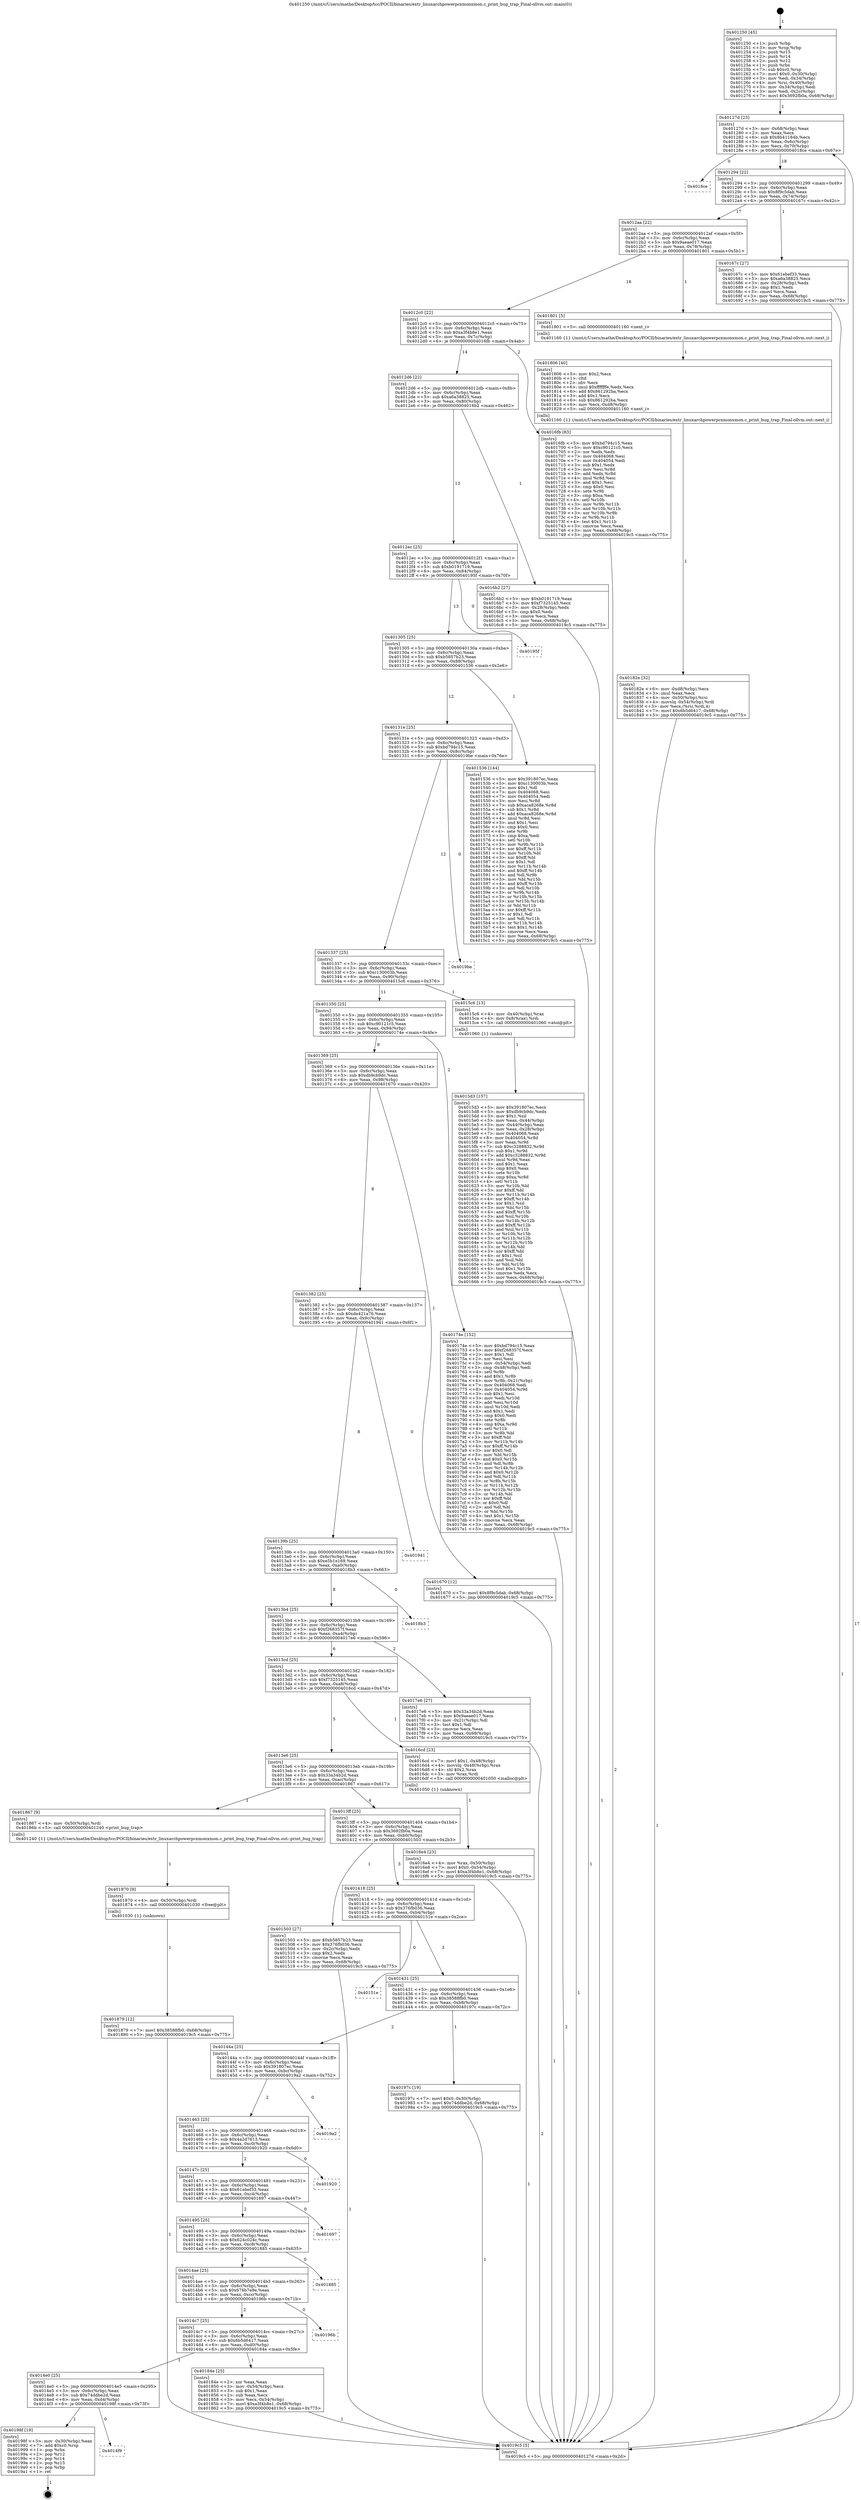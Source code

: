 digraph "0x401250" {
  label = "0x401250 (/mnt/c/Users/mathe/Desktop/tcc/POCII/binaries/extr_linuxarchpowerpcxmonxmon.c_print_bug_trap_Final-ollvm.out::main(0))"
  labelloc = "t"
  node[shape=record]

  Entry [label="",width=0.3,height=0.3,shape=circle,fillcolor=black,style=filled]
  "0x40127d" [label="{
     0x40127d [23]\l
     | [instrs]\l
     &nbsp;&nbsp;0x40127d \<+3\>: mov -0x68(%rbp),%eax\l
     &nbsp;&nbsp;0x401280 \<+2\>: mov %eax,%ecx\l
     &nbsp;&nbsp;0x401282 \<+6\>: sub $0x8b41184b,%ecx\l
     &nbsp;&nbsp;0x401288 \<+3\>: mov %eax,-0x6c(%rbp)\l
     &nbsp;&nbsp;0x40128b \<+3\>: mov %ecx,-0x70(%rbp)\l
     &nbsp;&nbsp;0x40128e \<+6\>: je 00000000004018ce \<main+0x67e\>\l
  }"]
  "0x4018ce" [label="{
     0x4018ce\l
  }", style=dashed]
  "0x401294" [label="{
     0x401294 [22]\l
     | [instrs]\l
     &nbsp;&nbsp;0x401294 \<+5\>: jmp 0000000000401299 \<main+0x49\>\l
     &nbsp;&nbsp;0x401299 \<+3\>: mov -0x6c(%rbp),%eax\l
     &nbsp;&nbsp;0x40129c \<+5\>: sub $0x8f9c5dab,%eax\l
     &nbsp;&nbsp;0x4012a1 \<+3\>: mov %eax,-0x74(%rbp)\l
     &nbsp;&nbsp;0x4012a4 \<+6\>: je 000000000040167c \<main+0x42c\>\l
  }"]
  Exit [label="",width=0.3,height=0.3,shape=circle,fillcolor=black,style=filled,peripheries=2]
  "0x40167c" [label="{
     0x40167c [27]\l
     | [instrs]\l
     &nbsp;&nbsp;0x40167c \<+5\>: mov $0x61ebef33,%eax\l
     &nbsp;&nbsp;0x401681 \<+5\>: mov $0xa6a38825,%ecx\l
     &nbsp;&nbsp;0x401686 \<+3\>: mov -0x28(%rbp),%edx\l
     &nbsp;&nbsp;0x401689 \<+3\>: cmp $0x1,%edx\l
     &nbsp;&nbsp;0x40168c \<+3\>: cmovl %ecx,%eax\l
     &nbsp;&nbsp;0x40168f \<+3\>: mov %eax,-0x68(%rbp)\l
     &nbsp;&nbsp;0x401692 \<+5\>: jmp 00000000004019c5 \<main+0x775\>\l
  }"]
  "0x4012aa" [label="{
     0x4012aa [22]\l
     | [instrs]\l
     &nbsp;&nbsp;0x4012aa \<+5\>: jmp 00000000004012af \<main+0x5f\>\l
     &nbsp;&nbsp;0x4012af \<+3\>: mov -0x6c(%rbp),%eax\l
     &nbsp;&nbsp;0x4012b2 \<+5\>: sub $0x9aeae017,%eax\l
     &nbsp;&nbsp;0x4012b7 \<+3\>: mov %eax,-0x78(%rbp)\l
     &nbsp;&nbsp;0x4012ba \<+6\>: je 0000000000401801 \<main+0x5b1\>\l
  }"]
  "0x4014f9" [label="{
     0x4014f9\l
  }", style=dashed]
  "0x401801" [label="{
     0x401801 [5]\l
     | [instrs]\l
     &nbsp;&nbsp;0x401801 \<+5\>: call 0000000000401160 \<next_i\>\l
     | [calls]\l
     &nbsp;&nbsp;0x401160 \{1\} (/mnt/c/Users/mathe/Desktop/tcc/POCII/binaries/extr_linuxarchpowerpcxmonxmon.c_print_bug_trap_Final-ollvm.out::next_i)\l
  }"]
  "0x4012c0" [label="{
     0x4012c0 [22]\l
     | [instrs]\l
     &nbsp;&nbsp;0x4012c0 \<+5\>: jmp 00000000004012c5 \<main+0x75\>\l
     &nbsp;&nbsp;0x4012c5 \<+3\>: mov -0x6c(%rbp),%eax\l
     &nbsp;&nbsp;0x4012c8 \<+5\>: sub $0xa3f4b8e1,%eax\l
     &nbsp;&nbsp;0x4012cd \<+3\>: mov %eax,-0x7c(%rbp)\l
     &nbsp;&nbsp;0x4012d0 \<+6\>: je 00000000004016fb \<main+0x4ab\>\l
  }"]
  "0x40198f" [label="{
     0x40198f [19]\l
     | [instrs]\l
     &nbsp;&nbsp;0x40198f \<+3\>: mov -0x30(%rbp),%eax\l
     &nbsp;&nbsp;0x401992 \<+7\>: add $0xc0,%rsp\l
     &nbsp;&nbsp;0x401999 \<+1\>: pop %rbx\l
     &nbsp;&nbsp;0x40199a \<+2\>: pop %r12\l
     &nbsp;&nbsp;0x40199c \<+2\>: pop %r14\l
     &nbsp;&nbsp;0x40199e \<+2\>: pop %r15\l
     &nbsp;&nbsp;0x4019a0 \<+1\>: pop %rbp\l
     &nbsp;&nbsp;0x4019a1 \<+1\>: ret\l
  }"]
  "0x4016fb" [label="{
     0x4016fb [83]\l
     | [instrs]\l
     &nbsp;&nbsp;0x4016fb \<+5\>: mov $0xbd794c15,%eax\l
     &nbsp;&nbsp;0x401700 \<+5\>: mov $0xc90121c5,%ecx\l
     &nbsp;&nbsp;0x401705 \<+2\>: xor %edx,%edx\l
     &nbsp;&nbsp;0x401707 \<+7\>: mov 0x404068,%esi\l
     &nbsp;&nbsp;0x40170e \<+7\>: mov 0x404054,%edi\l
     &nbsp;&nbsp;0x401715 \<+3\>: sub $0x1,%edx\l
     &nbsp;&nbsp;0x401718 \<+3\>: mov %esi,%r8d\l
     &nbsp;&nbsp;0x40171b \<+3\>: add %edx,%r8d\l
     &nbsp;&nbsp;0x40171e \<+4\>: imul %r8d,%esi\l
     &nbsp;&nbsp;0x401722 \<+3\>: and $0x1,%esi\l
     &nbsp;&nbsp;0x401725 \<+3\>: cmp $0x0,%esi\l
     &nbsp;&nbsp;0x401728 \<+4\>: sete %r9b\l
     &nbsp;&nbsp;0x40172c \<+3\>: cmp $0xa,%edi\l
     &nbsp;&nbsp;0x40172f \<+4\>: setl %r10b\l
     &nbsp;&nbsp;0x401733 \<+3\>: mov %r9b,%r11b\l
     &nbsp;&nbsp;0x401736 \<+3\>: and %r10b,%r11b\l
     &nbsp;&nbsp;0x401739 \<+3\>: xor %r10b,%r9b\l
     &nbsp;&nbsp;0x40173c \<+3\>: or %r9b,%r11b\l
     &nbsp;&nbsp;0x40173f \<+4\>: test $0x1,%r11b\l
     &nbsp;&nbsp;0x401743 \<+3\>: cmovne %ecx,%eax\l
     &nbsp;&nbsp;0x401746 \<+3\>: mov %eax,-0x68(%rbp)\l
     &nbsp;&nbsp;0x401749 \<+5\>: jmp 00000000004019c5 \<main+0x775\>\l
  }"]
  "0x4012d6" [label="{
     0x4012d6 [22]\l
     | [instrs]\l
     &nbsp;&nbsp;0x4012d6 \<+5\>: jmp 00000000004012db \<main+0x8b\>\l
     &nbsp;&nbsp;0x4012db \<+3\>: mov -0x6c(%rbp),%eax\l
     &nbsp;&nbsp;0x4012de \<+5\>: sub $0xa6a38825,%eax\l
     &nbsp;&nbsp;0x4012e3 \<+3\>: mov %eax,-0x80(%rbp)\l
     &nbsp;&nbsp;0x4012e6 \<+6\>: je 00000000004016b2 \<main+0x462\>\l
  }"]
  "0x401879" [label="{
     0x401879 [12]\l
     | [instrs]\l
     &nbsp;&nbsp;0x401879 \<+7\>: movl $0x38588fb0,-0x68(%rbp)\l
     &nbsp;&nbsp;0x401880 \<+5\>: jmp 00000000004019c5 \<main+0x775\>\l
  }"]
  "0x4016b2" [label="{
     0x4016b2 [27]\l
     | [instrs]\l
     &nbsp;&nbsp;0x4016b2 \<+5\>: mov $0xb0191719,%eax\l
     &nbsp;&nbsp;0x4016b7 \<+5\>: mov $0xf7325145,%ecx\l
     &nbsp;&nbsp;0x4016bc \<+3\>: mov -0x28(%rbp),%edx\l
     &nbsp;&nbsp;0x4016bf \<+3\>: cmp $0x0,%edx\l
     &nbsp;&nbsp;0x4016c2 \<+3\>: cmove %ecx,%eax\l
     &nbsp;&nbsp;0x4016c5 \<+3\>: mov %eax,-0x68(%rbp)\l
     &nbsp;&nbsp;0x4016c8 \<+5\>: jmp 00000000004019c5 \<main+0x775\>\l
  }"]
  "0x4012ec" [label="{
     0x4012ec [25]\l
     | [instrs]\l
     &nbsp;&nbsp;0x4012ec \<+5\>: jmp 00000000004012f1 \<main+0xa1\>\l
     &nbsp;&nbsp;0x4012f1 \<+3\>: mov -0x6c(%rbp),%eax\l
     &nbsp;&nbsp;0x4012f4 \<+5\>: sub $0xb0191719,%eax\l
     &nbsp;&nbsp;0x4012f9 \<+6\>: mov %eax,-0x84(%rbp)\l
     &nbsp;&nbsp;0x4012ff \<+6\>: je 000000000040195f \<main+0x70f\>\l
  }"]
  "0x401870" [label="{
     0x401870 [9]\l
     | [instrs]\l
     &nbsp;&nbsp;0x401870 \<+4\>: mov -0x50(%rbp),%rdi\l
     &nbsp;&nbsp;0x401874 \<+5\>: call 0000000000401030 \<free@plt\>\l
     | [calls]\l
     &nbsp;&nbsp;0x401030 \{1\} (unknown)\l
  }"]
  "0x40195f" [label="{
     0x40195f\l
  }", style=dashed]
  "0x401305" [label="{
     0x401305 [25]\l
     | [instrs]\l
     &nbsp;&nbsp;0x401305 \<+5\>: jmp 000000000040130a \<main+0xba\>\l
     &nbsp;&nbsp;0x40130a \<+3\>: mov -0x6c(%rbp),%eax\l
     &nbsp;&nbsp;0x40130d \<+5\>: sub $0xb5857b23,%eax\l
     &nbsp;&nbsp;0x401312 \<+6\>: mov %eax,-0x88(%rbp)\l
     &nbsp;&nbsp;0x401318 \<+6\>: je 0000000000401536 \<main+0x2e6\>\l
  }"]
  "0x4014e0" [label="{
     0x4014e0 [25]\l
     | [instrs]\l
     &nbsp;&nbsp;0x4014e0 \<+5\>: jmp 00000000004014e5 \<main+0x295\>\l
     &nbsp;&nbsp;0x4014e5 \<+3\>: mov -0x6c(%rbp),%eax\l
     &nbsp;&nbsp;0x4014e8 \<+5\>: sub $0x74ddbe2d,%eax\l
     &nbsp;&nbsp;0x4014ed \<+6\>: mov %eax,-0xd4(%rbp)\l
     &nbsp;&nbsp;0x4014f3 \<+6\>: je 000000000040198f \<main+0x73f\>\l
  }"]
  "0x401536" [label="{
     0x401536 [144]\l
     | [instrs]\l
     &nbsp;&nbsp;0x401536 \<+5\>: mov $0x391807ec,%eax\l
     &nbsp;&nbsp;0x40153b \<+5\>: mov $0xc130003b,%ecx\l
     &nbsp;&nbsp;0x401540 \<+2\>: mov $0x1,%dl\l
     &nbsp;&nbsp;0x401542 \<+7\>: mov 0x404068,%esi\l
     &nbsp;&nbsp;0x401549 \<+7\>: mov 0x404054,%edi\l
     &nbsp;&nbsp;0x401550 \<+3\>: mov %esi,%r8d\l
     &nbsp;&nbsp;0x401553 \<+7\>: sub $0xaca8268e,%r8d\l
     &nbsp;&nbsp;0x40155a \<+4\>: sub $0x1,%r8d\l
     &nbsp;&nbsp;0x40155e \<+7\>: add $0xaca8268e,%r8d\l
     &nbsp;&nbsp;0x401565 \<+4\>: imul %r8d,%esi\l
     &nbsp;&nbsp;0x401569 \<+3\>: and $0x1,%esi\l
     &nbsp;&nbsp;0x40156c \<+3\>: cmp $0x0,%esi\l
     &nbsp;&nbsp;0x40156f \<+4\>: sete %r9b\l
     &nbsp;&nbsp;0x401573 \<+3\>: cmp $0xa,%edi\l
     &nbsp;&nbsp;0x401576 \<+4\>: setl %r10b\l
     &nbsp;&nbsp;0x40157a \<+3\>: mov %r9b,%r11b\l
     &nbsp;&nbsp;0x40157d \<+4\>: xor $0xff,%r11b\l
     &nbsp;&nbsp;0x401581 \<+3\>: mov %r10b,%bl\l
     &nbsp;&nbsp;0x401584 \<+3\>: xor $0xff,%bl\l
     &nbsp;&nbsp;0x401587 \<+3\>: xor $0x1,%dl\l
     &nbsp;&nbsp;0x40158a \<+3\>: mov %r11b,%r14b\l
     &nbsp;&nbsp;0x40158d \<+4\>: and $0xff,%r14b\l
     &nbsp;&nbsp;0x401591 \<+3\>: and %dl,%r9b\l
     &nbsp;&nbsp;0x401594 \<+3\>: mov %bl,%r15b\l
     &nbsp;&nbsp;0x401597 \<+4\>: and $0xff,%r15b\l
     &nbsp;&nbsp;0x40159b \<+3\>: and %dl,%r10b\l
     &nbsp;&nbsp;0x40159e \<+3\>: or %r9b,%r14b\l
     &nbsp;&nbsp;0x4015a1 \<+3\>: or %r10b,%r15b\l
     &nbsp;&nbsp;0x4015a4 \<+3\>: xor %r15b,%r14b\l
     &nbsp;&nbsp;0x4015a7 \<+3\>: or %bl,%r11b\l
     &nbsp;&nbsp;0x4015aa \<+4\>: xor $0xff,%r11b\l
     &nbsp;&nbsp;0x4015ae \<+3\>: or $0x1,%dl\l
     &nbsp;&nbsp;0x4015b1 \<+3\>: and %dl,%r11b\l
     &nbsp;&nbsp;0x4015b4 \<+3\>: or %r11b,%r14b\l
     &nbsp;&nbsp;0x4015b7 \<+4\>: test $0x1,%r14b\l
     &nbsp;&nbsp;0x4015bb \<+3\>: cmovne %ecx,%eax\l
     &nbsp;&nbsp;0x4015be \<+3\>: mov %eax,-0x68(%rbp)\l
     &nbsp;&nbsp;0x4015c1 \<+5\>: jmp 00000000004019c5 \<main+0x775\>\l
  }"]
  "0x40131e" [label="{
     0x40131e [25]\l
     | [instrs]\l
     &nbsp;&nbsp;0x40131e \<+5\>: jmp 0000000000401323 \<main+0xd3\>\l
     &nbsp;&nbsp;0x401323 \<+3\>: mov -0x6c(%rbp),%eax\l
     &nbsp;&nbsp;0x401326 \<+5\>: sub $0xbd794c15,%eax\l
     &nbsp;&nbsp;0x40132b \<+6\>: mov %eax,-0x8c(%rbp)\l
     &nbsp;&nbsp;0x401331 \<+6\>: je 00000000004019be \<main+0x76e\>\l
  }"]
  "0x40184e" [label="{
     0x40184e [25]\l
     | [instrs]\l
     &nbsp;&nbsp;0x40184e \<+2\>: xor %eax,%eax\l
     &nbsp;&nbsp;0x401850 \<+3\>: mov -0x54(%rbp),%ecx\l
     &nbsp;&nbsp;0x401853 \<+3\>: sub $0x1,%eax\l
     &nbsp;&nbsp;0x401856 \<+2\>: sub %eax,%ecx\l
     &nbsp;&nbsp;0x401858 \<+3\>: mov %ecx,-0x54(%rbp)\l
     &nbsp;&nbsp;0x40185b \<+7\>: movl $0xa3f4b8e1,-0x68(%rbp)\l
     &nbsp;&nbsp;0x401862 \<+5\>: jmp 00000000004019c5 \<main+0x775\>\l
  }"]
  "0x4019be" [label="{
     0x4019be\l
  }", style=dashed]
  "0x401337" [label="{
     0x401337 [25]\l
     | [instrs]\l
     &nbsp;&nbsp;0x401337 \<+5\>: jmp 000000000040133c \<main+0xec\>\l
     &nbsp;&nbsp;0x40133c \<+3\>: mov -0x6c(%rbp),%eax\l
     &nbsp;&nbsp;0x40133f \<+5\>: sub $0xc130003b,%eax\l
     &nbsp;&nbsp;0x401344 \<+6\>: mov %eax,-0x90(%rbp)\l
     &nbsp;&nbsp;0x40134a \<+6\>: je 00000000004015c6 \<main+0x376\>\l
  }"]
  "0x4014c7" [label="{
     0x4014c7 [25]\l
     | [instrs]\l
     &nbsp;&nbsp;0x4014c7 \<+5\>: jmp 00000000004014cc \<main+0x27c\>\l
     &nbsp;&nbsp;0x4014cc \<+3\>: mov -0x6c(%rbp),%eax\l
     &nbsp;&nbsp;0x4014cf \<+5\>: sub $0x6b5d6417,%eax\l
     &nbsp;&nbsp;0x4014d4 \<+6\>: mov %eax,-0xd0(%rbp)\l
     &nbsp;&nbsp;0x4014da \<+6\>: je 000000000040184e \<main+0x5fe\>\l
  }"]
  "0x4015c6" [label="{
     0x4015c6 [13]\l
     | [instrs]\l
     &nbsp;&nbsp;0x4015c6 \<+4\>: mov -0x40(%rbp),%rax\l
     &nbsp;&nbsp;0x4015ca \<+4\>: mov 0x8(%rax),%rdi\l
     &nbsp;&nbsp;0x4015ce \<+5\>: call 0000000000401060 \<atoi@plt\>\l
     | [calls]\l
     &nbsp;&nbsp;0x401060 \{1\} (unknown)\l
  }"]
  "0x401350" [label="{
     0x401350 [25]\l
     | [instrs]\l
     &nbsp;&nbsp;0x401350 \<+5\>: jmp 0000000000401355 \<main+0x105\>\l
     &nbsp;&nbsp;0x401355 \<+3\>: mov -0x6c(%rbp),%eax\l
     &nbsp;&nbsp;0x401358 \<+5\>: sub $0xc90121c5,%eax\l
     &nbsp;&nbsp;0x40135d \<+6\>: mov %eax,-0x94(%rbp)\l
     &nbsp;&nbsp;0x401363 \<+6\>: je 000000000040174e \<main+0x4fe\>\l
  }"]
  "0x40196b" [label="{
     0x40196b\l
  }", style=dashed]
  "0x40174e" [label="{
     0x40174e [152]\l
     | [instrs]\l
     &nbsp;&nbsp;0x40174e \<+5\>: mov $0xbd794c15,%eax\l
     &nbsp;&nbsp;0x401753 \<+5\>: mov $0xf268357f,%ecx\l
     &nbsp;&nbsp;0x401758 \<+2\>: mov $0x1,%dl\l
     &nbsp;&nbsp;0x40175a \<+2\>: xor %esi,%esi\l
     &nbsp;&nbsp;0x40175c \<+3\>: mov -0x54(%rbp),%edi\l
     &nbsp;&nbsp;0x40175f \<+3\>: cmp -0x48(%rbp),%edi\l
     &nbsp;&nbsp;0x401762 \<+4\>: setl %r8b\l
     &nbsp;&nbsp;0x401766 \<+4\>: and $0x1,%r8b\l
     &nbsp;&nbsp;0x40176a \<+4\>: mov %r8b,-0x21(%rbp)\l
     &nbsp;&nbsp;0x40176e \<+7\>: mov 0x404068,%edi\l
     &nbsp;&nbsp;0x401775 \<+8\>: mov 0x404054,%r9d\l
     &nbsp;&nbsp;0x40177d \<+3\>: sub $0x1,%esi\l
     &nbsp;&nbsp;0x401780 \<+3\>: mov %edi,%r10d\l
     &nbsp;&nbsp;0x401783 \<+3\>: add %esi,%r10d\l
     &nbsp;&nbsp;0x401786 \<+4\>: imul %r10d,%edi\l
     &nbsp;&nbsp;0x40178a \<+3\>: and $0x1,%edi\l
     &nbsp;&nbsp;0x40178d \<+3\>: cmp $0x0,%edi\l
     &nbsp;&nbsp;0x401790 \<+4\>: sete %r8b\l
     &nbsp;&nbsp;0x401794 \<+4\>: cmp $0xa,%r9d\l
     &nbsp;&nbsp;0x401798 \<+4\>: setl %r11b\l
     &nbsp;&nbsp;0x40179c \<+3\>: mov %r8b,%bl\l
     &nbsp;&nbsp;0x40179f \<+3\>: xor $0xff,%bl\l
     &nbsp;&nbsp;0x4017a2 \<+3\>: mov %r11b,%r14b\l
     &nbsp;&nbsp;0x4017a5 \<+4\>: xor $0xff,%r14b\l
     &nbsp;&nbsp;0x4017a9 \<+3\>: xor $0x0,%dl\l
     &nbsp;&nbsp;0x4017ac \<+3\>: mov %bl,%r15b\l
     &nbsp;&nbsp;0x4017af \<+4\>: and $0x0,%r15b\l
     &nbsp;&nbsp;0x4017b3 \<+3\>: and %dl,%r8b\l
     &nbsp;&nbsp;0x4017b6 \<+3\>: mov %r14b,%r12b\l
     &nbsp;&nbsp;0x4017b9 \<+4\>: and $0x0,%r12b\l
     &nbsp;&nbsp;0x4017bd \<+3\>: and %dl,%r11b\l
     &nbsp;&nbsp;0x4017c0 \<+3\>: or %r8b,%r15b\l
     &nbsp;&nbsp;0x4017c3 \<+3\>: or %r11b,%r12b\l
     &nbsp;&nbsp;0x4017c6 \<+3\>: xor %r12b,%r15b\l
     &nbsp;&nbsp;0x4017c9 \<+3\>: or %r14b,%bl\l
     &nbsp;&nbsp;0x4017cc \<+3\>: xor $0xff,%bl\l
     &nbsp;&nbsp;0x4017cf \<+3\>: or $0x0,%dl\l
     &nbsp;&nbsp;0x4017d2 \<+2\>: and %dl,%bl\l
     &nbsp;&nbsp;0x4017d4 \<+3\>: or %bl,%r15b\l
     &nbsp;&nbsp;0x4017d7 \<+4\>: test $0x1,%r15b\l
     &nbsp;&nbsp;0x4017db \<+3\>: cmovne %ecx,%eax\l
     &nbsp;&nbsp;0x4017de \<+3\>: mov %eax,-0x68(%rbp)\l
     &nbsp;&nbsp;0x4017e1 \<+5\>: jmp 00000000004019c5 \<main+0x775\>\l
  }"]
  "0x401369" [label="{
     0x401369 [25]\l
     | [instrs]\l
     &nbsp;&nbsp;0x401369 \<+5\>: jmp 000000000040136e \<main+0x11e\>\l
     &nbsp;&nbsp;0x40136e \<+3\>: mov -0x6c(%rbp),%eax\l
     &nbsp;&nbsp;0x401371 \<+5\>: sub $0xdb9cb9dc,%eax\l
     &nbsp;&nbsp;0x401376 \<+6\>: mov %eax,-0x98(%rbp)\l
     &nbsp;&nbsp;0x40137c \<+6\>: je 0000000000401670 \<main+0x420\>\l
  }"]
  "0x4014ae" [label="{
     0x4014ae [25]\l
     | [instrs]\l
     &nbsp;&nbsp;0x4014ae \<+5\>: jmp 00000000004014b3 \<main+0x263\>\l
     &nbsp;&nbsp;0x4014b3 \<+3\>: mov -0x6c(%rbp),%eax\l
     &nbsp;&nbsp;0x4014b6 \<+5\>: sub $0x676b7e9e,%eax\l
     &nbsp;&nbsp;0x4014bb \<+6\>: mov %eax,-0xcc(%rbp)\l
     &nbsp;&nbsp;0x4014c1 \<+6\>: je 000000000040196b \<main+0x71b\>\l
  }"]
  "0x401670" [label="{
     0x401670 [12]\l
     | [instrs]\l
     &nbsp;&nbsp;0x401670 \<+7\>: movl $0x8f9c5dab,-0x68(%rbp)\l
     &nbsp;&nbsp;0x401677 \<+5\>: jmp 00000000004019c5 \<main+0x775\>\l
  }"]
  "0x401382" [label="{
     0x401382 [25]\l
     | [instrs]\l
     &nbsp;&nbsp;0x401382 \<+5\>: jmp 0000000000401387 \<main+0x137\>\l
     &nbsp;&nbsp;0x401387 \<+3\>: mov -0x6c(%rbp),%eax\l
     &nbsp;&nbsp;0x40138a \<+5\>: sub $0xde421a76,%eax\l
     &nbsp;&nbsp;0x40138f \<+6\>: mov %eax,-0x9c(%rbp)\l
     &nbsp;&nbsp;0x401395 \<+6\>: je 0000000000401941 \<main+0x6f1\>\l
  }"]
  "0x401885" [label="{
     0x401885\l
  }", style=dashed]
  "0x401941" [label="{
     0x401941\l
  }", style=dashed]
  "0x40139b" [label="{
     0x40139b [25]\l
     | [instrs]\l
     &nbsp;&nbsp;0x40139b \<+5\>: jmp 00000000004013a0 \<main+0x150\>\l
     &nbsp;&nbsp;0x4013a0 \<+3\>: mov -0x6c(%rbp),%eax\l
     &nbsp;&nbsp;0x4013a3 \<+5\>: sub $0xe5b1e169,%eax\l
     &nbsp;&nbsp;0x4013a8 \<+6\>: mov %eax,-0xa0(%rbp)\l
     &nbsp;&nbsp;0x4013ae \<+6\>: je 00000000004018b3 \<main+0x663\>\l
  }"]
  "0x401495" [label="{
     0x401495 [25]\l
     | [instrs]\l
     &nbsp;&nbsp;0x401495 \<+5\>: jmp 000000000040149a \<main+0x24a\>\l
     &nbsp;&nbsp;0x40149a \<+3\>: mov -0x6c(%rbp),%eax\l
     &nbsp;&nbsp;0x40149d \<+5\>: sub $0x624c024c,%eax\l
     &nbsp;&nbsp;0x4014a2 \<+6\>: mov %eax,-0xc8(%rbp)\l
     &nbsp;&nbsp;0x4014a8 \<+6\>: je 0000000000401885 \<main+0x635\>\l
  }"]
  "0x4018b3" [label="{
     0x4018b3\l
  }", style=dashed]
  "0x4013b4" [label="{
     0x4013b4 [25]\l
     | [instrs]\l
     &nbsp;&nbsp;0x4013b4 \<+5\>: jmp 00000000004013b9 \<main+0x169\>\l
     &nbsp;&nbsp;0x4013b9 \<+3\>: mov -0x6c(%rbp),%eax\l
     &nbsp;&nbsp;0x4013bc \<+5\>: sub $0xf268357f,%eax\l
     &nbsp;&nbsp;0x4013c1 \<+6\>: mov %eax,-0xa4(%rbp)\l
     &nbsp;&nbsp;0x4013c7 \<+6\>: je 00000000004017e6 \<main+0x596\>\l
  }"]
  "0x401697" [label="{
     0x401697\l
  }", style=dashed]
  "0x4017e6" [label="{
     0x4017e6 [27]\l
     | [instrs]\l
     &nbsp;&nbsp;0x4017e6 \<+5\>: mov $0x33a34b2d,%eax\l
     &nbsp;&nbsp;0x4017eb \<+5\>: mov $0x9aeae017,%ecx\l
     &nbsp;&nbsp;0x4017f0 \<+3\>: mov -0x21(%rbp),%dl\l
     &nbsp;&nbsp;0x4017f3 \<+3\>: test $0x1,%dl\l
     &nbsp;&nbsp;0x4017f6 \<+3\>: cmovne %ecx,%eax\l
     &nbsp;&nbsp;0x4017f9 \<+3\>: mov %eax,-0x68(%rbp)\l
     &nbsp;&nbsp;0x4017fc \<+5\>: jmp 00000000004019c5 \<main+0x775\>\l
  }"]
  "0x4013cd" [label="{
     0x4013cd [25]\l
     | [instrs]\l
     &nbsp;&nbsp;0x4013cd \<+5\>: jmp 00000000004013d2 \<main+0x182\>\l
     &nbsp;&nbsp;0x4013d2 \<+3\>: mov -0x6c(%rbp),%eax\l
     &nbsp;&nbsp;0x4013d5 \<+5\>: sub $0xf7325145,%eax\l
     &nbsp;&nbsp;0x4013da \<+6\>: mov %eax,-0xa8(%rbp)\l
     &nbsp;&nbsp;0x4013e0 \<+6\>: je 00000000004016cd \<main+0x47d\>\l
  }"]
  "0x40147c" [label="{
     0x40147c [25]\l
     | [instrs]\l
     &nbsp;&nbsp;0x40147c \<+5\>: jmp 0000000000401481 \<main+0x231\>\l
     &nbsp;&nbsp;0x401481 \<+3\>: mov -0x6c(%rbp),%eax\l
     &nbsp;&nbsp;0x401484 \<+5\>: sub $0x61ebef33,%eax\l
     &nbsp;&nbsp;0x401489 \<+6\>: mov %eax,-0xc4(%rbp)\l
     &nbsp;&nbsp;0x40148f \<+6\>: je 0000000000401697 \<main+0x447\>\l
  }"]
  "0x4016cd" [label="{
     0x4016cd [23]\l
     | [instrs]\l
     &nbsp;&nbsp;0x4016cd \<+7\>: movl $0x1,-0x48(%rbp)\l
     &nbsp;&nbsp;0x4016d4 \<+4\>: movslq -0x48(%rbp),%rax\l
     &nbsp;&nbsp;0x4016d8 \<+4\>: shl $0x2,%rax\l
     &nbsp;&nbsp;0x4016dc \<+3\>: mov %rax,%rdi\l
     &nbsp;&nbsp;0x4016df \<+5\>: call 0000000000401050 \<malloc@plt\>\l
     | [calls]\l
     &nbsp;&nbsp;0x401050 \{1\} (unknown)\l
  }"]
  "0x4013e6" [label="{
     0x4013e6 [25]\l
     | [instrs]\l
     &nbsp;&nbsp;0x4013e6 \<+5\>: jmp 00000000004013eb \<main+0x19b\>\l
     &nbsp;&nbsp;0x4013eb \<+3\>: mov -0x6c(%rbp),%eax\l
     &nbsp;&nbsp;0x4013ee \<+5\>: sub $0x33a34b2d,%eax\l
     &nbsp;&nbsp;0x4013f3 \<+6\>: mov %eax,-0xac(%rbp)\l
     &nbsp;&nbsp;0x4013f9 \<+6\>: je 0000000000401867 \<main+0x617\>\l
  }"]
  "0x401920" [label="{
     0x401920\l
  }", style=dashed]
  "0x401867" [label="{
     0x401867 [9]\l
     | [instrs]\l
     &nbsp;&nbsp;0x401867 \<+4\>: mov -0x50(%rbp),%rdi\l
     &nbsp;&nbsp;0x40186b \<+5\>: call 0000000000401240 \<print_bug_trap\>\l
     | [calls]\l
     &nbsp;&nbsp;0x401240 \{1\} (/mnt/c/Users/mathe/Desktop/tcc/POCII/binaries/extr_linuxarchpowerpcxmonxmon.c_print_bug_trap_Final-ollvm.out::print_bug_trap)\l
  }"]
  "0x4013ff" [label="{
     0x4013ff [25]\l
     | [instrs]\l
     &nbsp;&nbsp;0x4013ff \<+5\>: jmp 0000000000401404 \<main+0x1b4\>\l
     &nbsp;&nbsp;0x401404 \<+3\>: mov -0x6c(%rbp),%eax\l
     &nbsp;&nbsp;0x401407 \<+5\>: sub $0x3692fb0a,%eax\l
     &nbsp;&nbsp;0x40140c \<+6\>: mov %eax,-0xb0(%rbp)\l
     &nbsp;&nbsp;0x401412 \<+6\>: je 0000000000401503 \<main+0x2b3\>\l
  }"]
  "0x401463" [label="{
     0x401463 [25]\l
     | [instrs]\l
     &nbsp;&nbsp;0x401463 \<+5\>: jmp 0000000000401468 \<main+0x218\>\l
     &nbsp;&nbsp;0x401468 \<+3\>: mov -0x6c(%rbp),%eax\l
     &nbsp;&nbsp;0x40146b \<+5\>: sub $0x4a2d7613,%eax\l
     &nbsp;&nbsp;0x401470 \<+6\>: mov %eax,-0xc0(%rbp)\l
     &nbsp;&nbsp;0x401476 \<+6\>: je 0000000000401920 \<main+0x6d0\>\l
  }"]
  "0x401503" [label="{
     0x401503 [27]\l
     | [instrs]\l
     &nbsp;&nbsp;0x401503 \<+5\>: mov $0xb5857b23,%eax\l
     &nbsp;&nbsp;0x401508 \<+5\>: mov $0x376fb036,%ecx\l
     &nbsp;&nbsp;0x40150d \<+3\>: mov -0x2c(%rbp),%edx\l
     &nbsp;&nbsp;0x401510 \<+3\>: cmp $0x2,%edx\l
     &nbsp;&nbsp;0x401513 \<+3\>: cmovne %ecx,%eax\l
     &nbsp;&nbsp;0x401516 \<+3\>: mov %eax,-0x68(%rbp)\l
     &nbsp;&nbsp;0x401519 \<+5\>: jmp 00000000004019c5 \<main+0x775\>\l
  }"]
  "0x401418" [label="{
     0x401418 [25]\l
     | [instrs]\l
     &nbsp;&nbsp;0x401418 \<+5\>: jmp 000000000040141d \<main+0x1cd\>\l
     &nbsp;&nbsp;0x40141d \<+3\>: mov -0x6c(%rbp),%eax\l
     &nbsp;&nbsp;0x401420 \<+5\>: sub $0x376fb036,%eax\l
     &nbsp;&nbsp;0x401425 \<+6\>: mov %eax,-0xb4(%rbp)\l
     &nbsp;&nbsp;0x40142b \<+6\>: je 000000000040151e \<main+0x2ce\>\l
  }"]
  "0x4019c5" [label="{
     0x4019c5 [5]\l
     | [instrs]\l
     &nbsp;&nbsp;0x4019c5 \<+5\>: jmp 000000000040127d \<main+0x2d\>\l
  }"]
  "0x401250" [label="{
     0x401250 [45]\l
     | [instrs]\l
     &nbsp;&nbsp;0x401250 \<+1\>: push %rbp\l
     &nbsp;&nbsp;0x401251 \<+3\>: mov %rsp,%rbp\l
     &nbsp;&nbsp;0x401254 \<+2\>: push %r15\l
     &nbsp;&nbsp;0x401256 \<+2\>: push %r14\l
     &nbsp;&nbsp;0x401258 \<+2\>: push %r12\l
     &nbsp;&nbsp;0x40125a \<+1\>: push %rbx\l
     &nbsp;&nbsp;0x40125b \<+7\>: sub $0xc0,%rsp\l
     &nbsp;&nbsp;0x401262 \<+7\>: movl $0x0,-0x30(%rbp)\l
     &nbsp;&nbsp;0x401269 \<+3\>: mov %edi,-0x34(%rbp)\l
     &nbsp;&nbsp;0x40126c \<+4\>: mov %rsi,-0x40(%rbp)\l
     &nbsp;&nbsp;0x401270 \<+3\>: mov -0x34(%rbp),%edi\l
     &nbsp;&nbsp;0x401273 \<+3\>: mov %edi,-0x2c(%rbp)\l
     &nbsp;&nbsp;0x401276 \<+7\>: movl $0x3692fb0a,-0x68(%rbp)\l
  }"]
  "0x4015d3" [label="{
     0x4015d3 [157]\l
     | [instrs]\l
     &nbsp;&nbsp;0x4015d3 \<+5\>: mov $0x391807ec,%ecx\l
     &nbsp;&nbsp;0x4015d8 \<+5\>: mov $0xdb9cb9dc,%edx\l
     &nbsp;&nbsp;0x4015dd \<+3\>: mov $0x1,%sil\l
     &nbsp;&nbsp;0x4015e0 \<+3\>: mov %eax,-0x44(%rbp)\l
     &nbsp;&nbsp;0x4015e3 \<+3\>: mov -0x44(%rbp),%eax\l
     &nbsp;&nbsp;0x4015e6 \<+3\>: mov %eax,-0x28(%rbp)\l
     &nbsp;&nbsp;0x4015e9 \<+7\>: mov 0x404068,%eax\l
     &nbsp;&nbsp;0x4015f0 \<+8\>: mov 0x404054,%r8d\l
     &nbsp;&nbsp;0x4015f8 \<+3\>: mov %eax,%r9d\l
     &nbsp;&nbsp;0x4015fb \<+7\>: sub $0xc3288832,%r9d\l
     &nbsp;&nbsp;0x401602 \<+4\>: sub $0x1,%r9d\l
     &nbsp;&nbsp;0x401606 \<+7\>: add $0xc3288832,%r9d\l
     &nbsp;&nbsp;0x40160d \<+4\>: imul %r9d,%eax\l
     &nbsp;&nbsp;0x401611 \<+3\>: and $0x1,%eax\l
     &nbsp;&nbsp;0x401614 \<+3\>: cmp $0x0,%eax\l
     &nbsp;&nbsp;0x401617 \<+4\>: sete %r10b\l
     &nbsp;&nbsp;0x40161b \<+4\>: cmp $0xa,%r8d\l
     &nbsp;&nbsp;0x40161f \<+4\>: setl %r11b\l
     &nbsp;&nbsp;0x401623 \<+3\>: mov %r10b,%bl\l
     &nbsp;&nbsp;0x401626 \<+3\>: xor $0xff,%bl\l
     &nbsp;&nbsp;0x401629 \<+3\>: mov %r11b,%r14b\l
     &nbsp;&nbsp;0x40162c \<+4\>: xor $0xff,%r14b\l
     &nbsp;&nbsp;0x401630 \<+4\>: xor $0x1,%sil\l
     &nbsp;&nbsp;0x401634 \<+3\>: mov %bl,%r15b\l
     &nbsp;&nbsp;0x401637 \<+4\>: and $0xff,%r15b\l
     &nbsp;&nbsp;0x40163b \<+3\>: and %sil,%r10b\l
     &nbsp;&nbsp;0x40163e \<+3\>: mov %r14b,%r12b\l
     &nbsp;&nbsp;0x401641 \<+4\>: and $0xff,%r12b\l
     &nbsp;&nbsp;0x401645 \<+3\>: and %sil,%r11b\l
     &nbsp;&nbsp;0x401648 \<+3\>: or %r10b,%r15b\l
     &nbsp;&nbsp;0x40164b \<+3\>: or %r11b,%r12b\l
     &nbsp;&nbsp;0x40164e \<+3\>: xor %r12b,%r15b\l
     &nbsp;&nbsp;0x401651 \<+3\>: or %r14b,%bl\l
     &nbsp;&nbsp;0x401654 \<+3\>: xor $0xff,%bl\l
     &nbsp;&nbsp;0x401657 \<+4\>: or $0x1,%sil\l
     &nbsp;&nbsp;0x40165b \<+3\>: and %sil,%bl\l
     &nbsp;&nbsp;0x40165e \<+3\>: or %bl,%r15b\l
     &nbsp;&nbsp;0x401661 \<+4\>: test $0x1,%r15b\l
     &nbsp;&nbsp;0x401665 \<+3\>: cmovne %edx,%ecx\l
     &nbsp;&nbsp;0x401668 \<+3\>: mov %ecx,-0x68(%rbp)\l
     &nbsp;&nbsp;0x40166b \<+5\>: jmp 00000000004019c5 \<main+0x775\>\l
  }"]
  "0x4016e4" [label="{
     0x4016e4 [23]\l
     | [instrs]\l
     &nbsp;&nbsp;0x4016e4 \<+4\>: mov %rax,-0x50(%rbp)\l
     &nbsp;&nbsp;0x4016e8 \<+7\>: movl $0x0,-0x54(%rbp)\l
     &nbsp;&nbsp;0x4016ef \<+7\>: movl $0xa3f4b8e1,-0x68(%rbp)\l
     &nbsp;&nbsp;0x4016f6 \<+5\>: jmp 00000000004019c5 \<main+0x775\>\l
  }"]
  "0x401806" [label="{
     0x401806 [40]\l
     | [instrs]\l
     &nbsp;&nbsp;0x401806 \<+5\>: mov $0x2,%ecx\l
     &nbsp;&nbsp;0x40180b \<+1\>: cltd\l
     &nbsp;&nbsp;0x40180c \<+2\>: idiv %ecx\l
     &nbsp;&nbsp;0x40180e \<+6\>: imul $0xfffffffe,%edx,%ecx\l
     &nbsp;&nbsp;0x401814 \<+6\>: add $0x861292ba,%ecx\l
     &nbsp;&nbsp;0x40181a \<+3\>: add $0x1,%ecx\l
     &nbsp;&nbsp;0x40181d \<+6\>: sub $0x861292ba,%ecx\l
     &nbsp;&nbsp;0x401823 \<+6\>: mov %ecx,-0xd8(%rbp)\l
     &nbsp;&nbsp;0x401829 \<+5\>: call 0000000000401160 \<next_i\>\l
     | [calls]\l
     &nbsp;&nbsp;0x401160 \{1\} (/mnt/c/Users/mathe/Desktop/tcc/POCII/binaries/extr_linuxarchpowerpcxmonxmon.c_print_bug_trap_Final-ollvm.out::next_i)\l
  }"]
  "0x40182e" [label="{
     0x40182e [32]\l
     | [instrs]\l
     &nbsp;&nbsp;0x40182e \<+6\>: mov -0xd8(%rbp),%ecx\l
     &nbsp;&nbsp;0x401834 \<+3\>: imul %eax,%ecx\l
     &nbsp;&nbsp;0x401837 \<+4\>: mov -0x50(%rbp),%rsi\l
     &nbsp;&nbsp;0x40183b \<+4\>: movslq -0x54(%rbp),%rdi\l
     &nbsp;&nbsp;0x40183f \<+3\>: mov %ecx,(%rsi,%rdi,4)\l
     &nbsp;&nbsp;0x401842 \<+7\>: movl $0x6b5d6417,-0x68(%rbp)\l
     &nbsp;&nbsp;0x401849 \<+5\>: jmp 00000000004019c5 \<main+0x775\>\l
  }"]
  "0x4019a2" [label="{
     0x4019a2\l
  }", style=dashed]
  "0x40151e" [label="{
     0x40151e\l
  }", style=dashed]
  "0x401431" [label="{
     0x401431 [25]\l
     | [instrs]\l
     &nbsp;&nbsp;0x401431 \<+5\>: jmp 0000000000401436 \<main+0x1e6\>\l
     &nbsp;&nbsp;0x401436 \<+3\>: mov -0x6c(%rbp),%eax\l
     &nbsp;&nbsp;0x401439 \<+5\>: sub $0x38588fb0,%eax\l
     &nbsp;&nbsp;0x40143e \<+6\>: mov %eax,-0xb8(%rbp)\l
     &nbsp;&nbsp;0x401444 \<+6\>: je 000000000040197c \<main+0x72c\>\l
  }"]
  "0x40144a" [label="{
     0x40144a [25]\l
     | [instrs]\l
     &nbsp;&nbsp;0x40144a \<+5\>: jmp 000000000040144f \<main+0x1ff\>\l
     &nbsp;&nbsp;0x40144f \<+3\>: mov -0x6c(%rbp),%eax\l
     &nbsp;&nbsp;0x401452 \<+5\>: sub $0x391807ec,%eax\l
     &nbsp;&nbsp;0x401457 \<+6\>: mov %eax,-0xbc(%rbp)\l
     &nbsp;&nbsp;0x40145d \<+6\>: je 00000000004019a2 \<main+0x752\>\l
  }"]
  "0x40197c" [label="{
     0x40197c [19]\l
     | [instrs]\l
     &nbsp;&nbsp;0x40197c \<+7\>: movl $0x0,-0x30(%rbp)\l
     &nbsp;&nbsp;0x401983 \<+7\>: movl $0x74ddbe2d,-0x68(%rbp)\l
     &nbsp;&nbsp;0x40198a \<+5\>: jmp 00000000004019c5 \<main+0x775\>\l
  }"]
  Entry -> "0x401250" [label=" 1"]
  "0x40127d" -> "0x4018ce" [label=" 0"]
  "0x40127d" -> "0x401294" [label=" 18"]
  "0x40198f" -> Exit [label=" 1"]
  "0x401294" -> "0x40167c" [label=" 1"]
  "0x401294" -> "0x4012aa" [label=" 17"]
  "0x4014e0" -> "0x4014f9" [label=" 0"]
  "0x4012aa" -> "0x401801" [label=" 1"]
  "0x4012aa" -> "0x4012c0" [label=" 16"]
  "0x4014e0" -> "0x40198f" [label=" 1"]
  "0x4012c0" -> "0x4016fb" [label=" 2"]
  "0x4012c0" -> "0x4012d6" [label=" 14"]
  "0x40197c" -> "0x4019c5" [label=" 1"]
  "0x4012d6" -> "0x4016b2" [label=" 1"]
  "0x4012d6" -> "0x4012ec" [label=" 13"]
  "0x401879" -> "0x4019c5" [label=" 1"]
  "0x4012ec" -> "0x40195f" [label=" 0"]
  "0x4012ec" -> "0x401305" [label=" 13"]
  "0x401870" -> "0x401879" [label=" 1"]
  "0x401305" -> "0x401536" [label=" 1"]
  "0x401305" -> "0x40131e" [label=" 12"]
  "0x401867" -> "0x401870" [label=" 1"]
  "0x40131e" -> "0x4019be" [label=" 0"]
  "0x40131e" -> "0x401337" [label=" 12"]
  "0x40184e" -> "0x4019c5" [label=" 1"]
  "0x401337" -> "0x4015c6" [label=" 1"]
  "0x401337" -> "0x401350" [label=" 11"]
  "0x4014c7" -> "0x40184e" [label=" 1"]
  "0x401350" -> "0x40174e" [label=" 2"]
  "0x401350" -> "0x401369" [label=" 9"]
  "0x4014c7" -> "0x4014e0" [label=" 1"]
  "0x401369" -> "0x401670" [label=" 1"]
  "0x401369" -> "0x401382" [label=" 8"]
  "0x4014ae" -> "0x40196b" [label=" 0"]
  "0x401382" -> "0x401941" [label=" 0"]
  "0x401382" -> "0x40139b" [label=" 8"]
  "0x4014ae" -> "0x4014c7" [label=" 2"]
  "0x40139b" -> "0x4018b3" [label=" 0"]
  "0x40139b" -> "0x4013b4" [label=" 8"]
  "0x401495" -> "0x401885" [label=" 0"]
  "0x4013b4" -> "0x4017e6" [label=" 2"]
  "0x4013b4" -> "0x4013cd" [label=" 6"]
  "0x401495" -> "0x4014ae" [label=" 2"]
  "0x4013cd" -> "0x4016cd" [label=" 1"]
  "0x4013cd" -> "0x4013e6" [label=" 5"]
  "0x40147c" -> "0x401697" [label=" 0"]
  "0x4013e6" -> "0x401867" [label=" 1"]
  "0x4013e6" -> "0x4013ff" [label=" 4"]
  "0x40147c" -> "0x401495" [label=" 2"]
  "0x4013ff" -> "0x401503" [label=" 1"]
  "0x4013ff" -> "0x401418" [label=" 3"]
  "0x401503" -> "0x4019c5" [label=" 1"]
  "0x401250" -> "0x40127d" [label=" 1"]
  "0x4019c5" -> "0x40127d" [label=" 17"]
  "0x401536" -> "0x4019c5" [label=" 1"]
  "0x4015c6" -> "0x4015d3" [label=" 1"]
  "0x4015d3" -> "0x4019c5" [label=" 1"]
  "0x401670" -> "0x4019c5" [label=" 1"]
  "0x40167c" -> "0x4019c5" [label=" 1"]
  "0x4016b2" -> "0x4019c5" [label=" 1"]
  "0x4016cd" -> "0x4016e4" [label=" 1"]
  "0x4016e4" -> "0x4019c5" [label=" 1"]
  "0x4016fb" -> "0x4019c5" [label=" 2"]
  "0x40174e" -> "0x4019c5" [label=" 2"]
  "0x4017e6" -> "0x4019c5" [label=" 2"]
  "0x401801" -> "0x401806" [label=" 1"]
  "0x401806" -> "0x40182e" [label=" 1"]
  "0x40182e" -> "0x4019c5" [label=" 1"]
  "0x401463" -> "0x401920" [label=" 0"]
  "0x401418" -> "0x40151e" [label=" 0"]
  "0x401418" -> "0x401431" [label=" 3"]
  "0x401463" -> "0x40147c" [label=" 2"]
  "0x401431" -> "0x40197c" [label=" 1"]
  "0x401431" -> "0x40144a" [label=" 2"]
  "0x40144a" -> "0x401463" [label=" 2"]
  "0x40144a" -> "0x4019a2" [label=" 0"]
}
